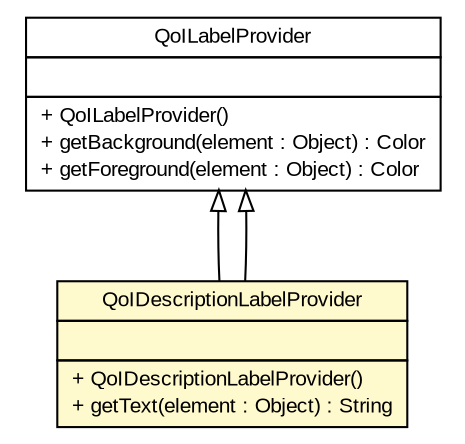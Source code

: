#!/usr/local/bin/dot
#
# Class diagram 
# Generated by UMLGraph version R5_6-24-gf6e263 (http://www.umlgraph.org/)
#

digraph G {
	edge [fontname="arial",fontsize=10,labelfontname="arial",labelfontsize=10];
	node [fontname="arial",fontsize=10,shape=plaintext];
	nodesep=0.25;
	ranksep=0.5;
	// gov.sandia.cf.parts.ui.pirt.editors.QoIDescriptionLabelProvider
	c355678 [label=<<table title="gov.sandia.cf.parts.ui.pirt.editors.QoIDescriptionLabelProvider" border="0" cellborder="1" cellspacing="0" cellpadding="2" port="p" bgcolor="lemonChiffon" href="./QoIDescriptionLabelProvider.html">
		<tr><td><table border="0" cellspacing="0" cellpadding="1">
<tr><td align="center" balign="center"> QoIDescriptionLabelProvider </td></tr>
		</table></td></tr>
		<tr><td><table border="0" cellspacing="0" cellpadding="1">
<tr><td align="left" balign="left">  </td></tr>
		</table></td></tr>
		<tr><td><table border="0" cellspacing="0" cellpadding="1">
<tr><td align="left" balign="left"> + QoIDescriptionLabelProvider() </td></tr>
<tr><td align="left" balign="left"> + getText(element : Object) : String </td></tr>
		</table></td></tr>
		</table>>, URL="./QoIDescriptionLabelProvider.html", fontname="arial", fontcolor="black", fontsize=10.0];
	// gov.sandia.cf.parts.ui.pirt.editors.QoILabelProvider
	c355679 [label=<<table title="gov.sandia.cf.parts.ui.pirt.editors.QoILabelProvider" border="0" cellborder="1" cellspacing="0" cellpadding="2" port="p" href="./QoILabelProvider.html">
		<tr><td><table border="0" cellspacing="0" cellpadding="1">
<tr><td align="center" balign="center"> QoILabelProvider </td></tr>
		</table></td></tr>
		<tr><td><table border="0" cellspacing="0" cellpadding="1">
<tr><td align="left" balign="left">  </td></tr>
		</table></td></tr>
		<tr><td><table border="0" cellspacing="0" cellpadding="1">
<tr><td align="left" balign="left"> + QoILabelProvider() </td></tr>
<tr><td align="left" balign="left"> + getBackground(element : Object) : Color </td></tr>
<tr><td align="left" balign="left"> + getForeground(element : Object) : Color </td></tr>
		</table></td></tr>
		</table>>, URL="./QoILabelProvider.html", fontname="arial", fontcolor="black", fontsize=10.0];
	//gov.sandia.cf.parts.ui.pirt.editors.QoIDescriptionLabelProvider extends gov.sandia.cf.parts.ui.pirt.editors.QoILabelProvider
	c355679:p -> c355678:p [dir=back,arrowtail=empty];
	//gov.sandia.cf.parts.ui.pirt.editors.QoIDescriptionLabelProvider extends gov.sandia.cf.parts.ui.pirt.editors.QoILabelProvider
	c355679:p -> c355678:p [dir=back,arrowtail=empty];
}


